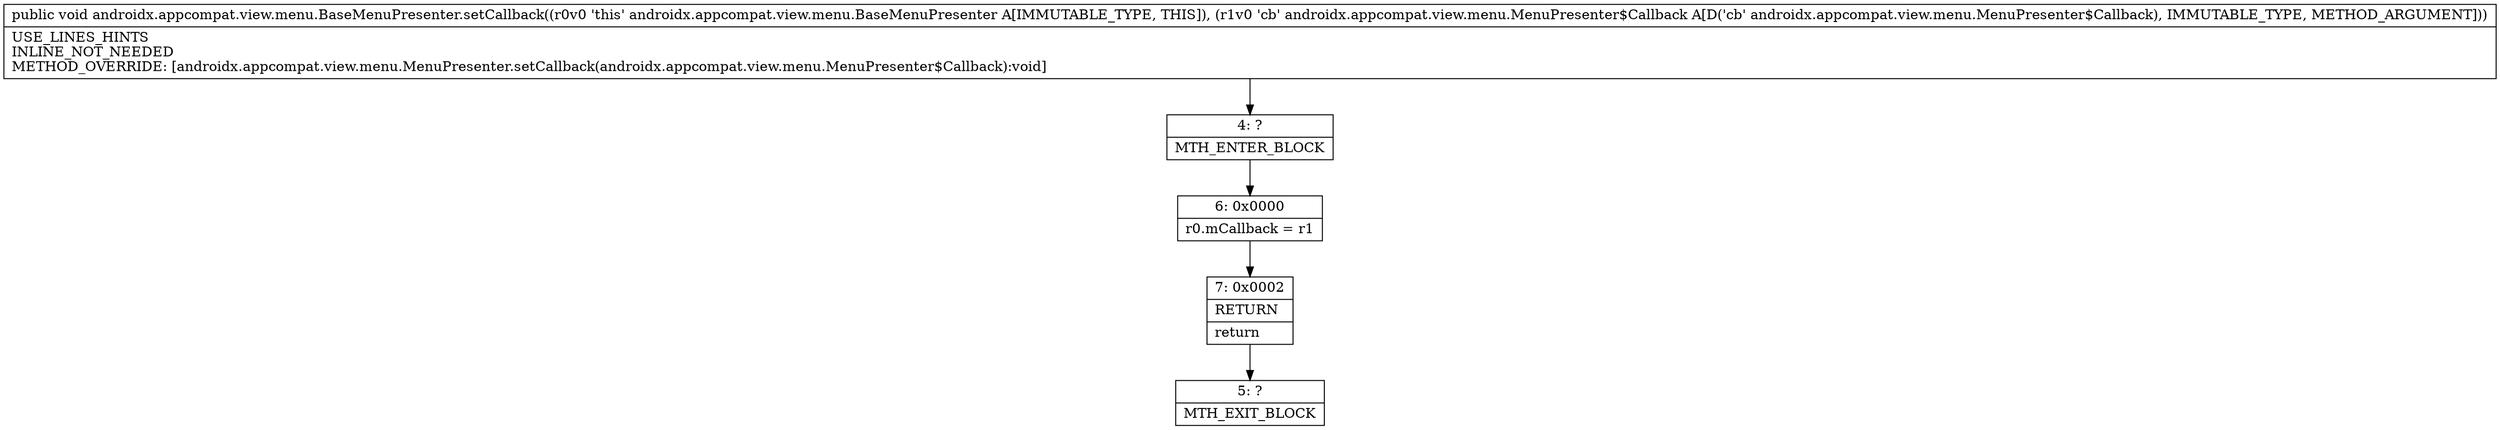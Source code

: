 digraph "CFG forandroidx.appcompat.view.menu.BaseMenuPresenter.setCallback(Landroidx\/appcompat\/view\/menu\/MenuPresenter$Callback;)V" {
Node_4 [shape=record,label="{4\:\ ?|MTH_ENTER_BLOCK\l}"];
Node_6 [shape=record,label="{6\:\ 0x0000|r0.mCallback = r1\l}"];
Node_7 [shape=record,label="{7\:\ 0x0002|RETURN\l|return\l}"];
Node_5 [shape=record,label="{5\:\ ?|MTH_EXIT_BLOCK\l}"];
MethodNode[shape=record,label="{public void androidx.appcompat.view.menu.BaseMenuPresenter.setCallback((r0v0 'this' androidx.appcompat.view.menu.BaseMenuPresenter A[IMMUTABLE_TYPE, THIS]), (r1v0 'cb' androidx.appcompat.view.menu.MenuPresenter$Callback A[D('cb' androidx.appcompat.view.menu.MenuPresenter$Callback), IMMUTABLE_TYPE, METHOD_ARGUMENT]))  | USE_LINES_HINTS\lINLINE_NOT_NEEDED\lMETHOD_OVERRIDE: [androidx.appcompat.view.menu.MenuPresenter.setCallback(androidx.appcompat.view.menu.MenuPresenter$Callback):void]\l}"];
MethodNode -> Node_4;Node_4 -> Node_6;
Node_6 -> Node_7;
Node_7 -> Node_5;
}

